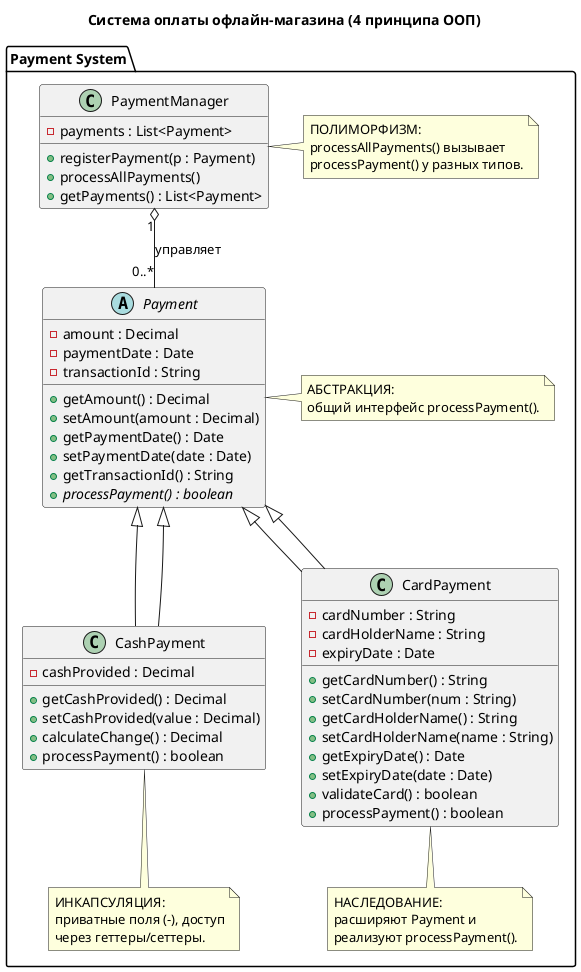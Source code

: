 @startuml
title Система оплаты офлайн-магазина (4 принципа ООП)

package "Payment System" {
  ' АБСТРАКЦИЯ
  abstract class Payment {
    - amount : Decimal
    - paymentDate : Date
    - transactionId : String

    + getAmount() : Decimal
    + setAmount(amount : Decimal)
    + getPaymentDate() : Date
    + setPaymentDate(date : Date)
    + getTransactionId() : String
    {abstract} + processPayment() : boolean
  }

  ' НАСЛЕДНИКИ
  class CashPayment extends Payment {
    - cashProvided : Decimal

    + getCashProvided() : Decimal
    + setCashProvided(value : Decimal)
    + calculateChange() : Decimal
    + processPayment() : boolean
  }

  class CardPayment extends Payment {
    - cardNumber : String
    - cardHolderName : String
    - expiryDate : Date

    + getCardNumber() : String
    + setCardNumber(num : String)
    + getCardHolderName() : String
    + setCardHolderName(name : String)
    + getExpiryDate() : Date
    + setExpiryDate(date : Date)
    + validateCard() : boolean
    + processPayment() : boolean
  }

  ' МЕНЕДЖЕР
  class PaymentManager {
    - payments : List<Payment>
    + registerPayment(p : Payment)
    + processAllPayments()
    + getPayments() : List<Payment>
  }

  ' ОТНОШЕНИЯ
  Payment <|-- CashPayment
  Payment <|-- CardPayment
  PaymentManager "1" o-- "0..*" Payment : управляет

  ' Пояснения по принципам 
  note right of Payment
  АБСТРАКЦИЯ:
  общий интерфейс processPayment().
  end note

  note bottom of CashPayment
  ИНКАПСУЛЯЦИЯ:
  приватные поля (-), доступ
  через геттеры/сеттеры.
  end note

  note bottom of CardPayment
  НАСЛЕДОВАНИЕ:
  расширяют Payment и
  реализуют processPayment().
  end note

  note right of PaymentManager
  ПОЛИМОРФИЗМ:
  processAllPayments() вызывает
  processPayment() у разных типов.
  end note
}
@enduml
